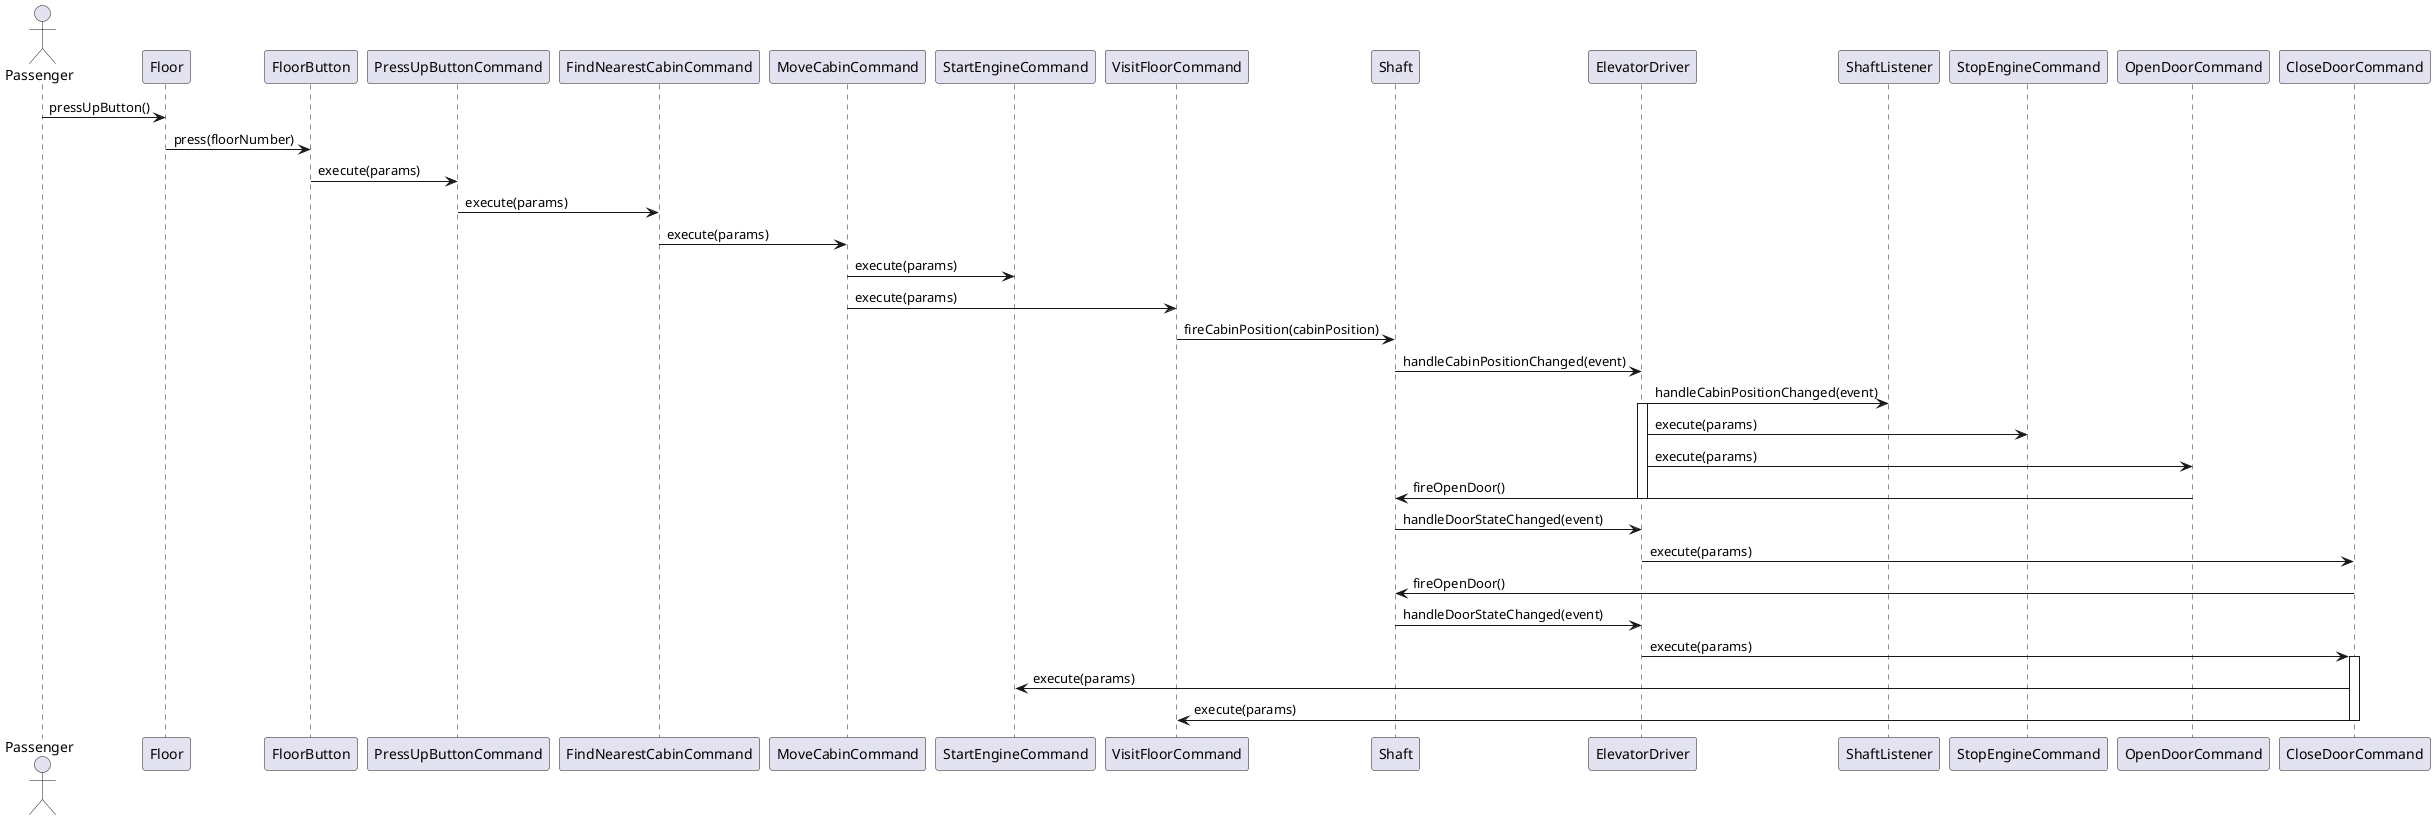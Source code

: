 @startuml

actor Passenger

Passenger -> Floor: pressUpButton()
Floor -> FloorButton: press(floorNumber)
FloorButton -> PressUpButtonCommand: execute(params)
PressUpButtonCommand -> FindNearestCabinCommand: execute(params)
FindNearestCabinCommand -> MoveCabinCommand: execute(params)
MoveCabinCommand -> StartEngineCommand: execute(params)
MoveCabinCommand -> VisitFloorCommand: execute(params)

VisitFloorCommand -> Shaft: fireCabinPosition(cabinPosition)
Shaft -> ElevatorDriver: handleCabinPositionChanged(event)
ElevatorDriver -> ShaftListener: handleCabinPositionChanged(event)
activate ElevatorDriver
ElevatorDriver -> StopEngineCommand: execute(params)
ElevatorDriver -> OpenDoorCommand: execute(params)
OpenDoorCommand -> Shaft: fireOpenDoor()
deactivate ElevatorDriver
Shaft -> ElevatorDriver: handleDoorStateChanged(event)
ElevatorDriver -> CloseDoorCommand: execute(params)
CloseDoorCommand -> Shaft: fireOpenDoor()
Shaft -> ElevatorDriver: handleDoorStateChanged(event)
ElevatorDriver -> CloseDoorCommand: execute(params)
activate CloseDoorCommand
CloseDoorCommand -> StartEngineCommand: execute(params)
CloseDoorCommand -> VisitFloorCommand: execute(params)
deactivate CloseDoorCommand

@enduml
